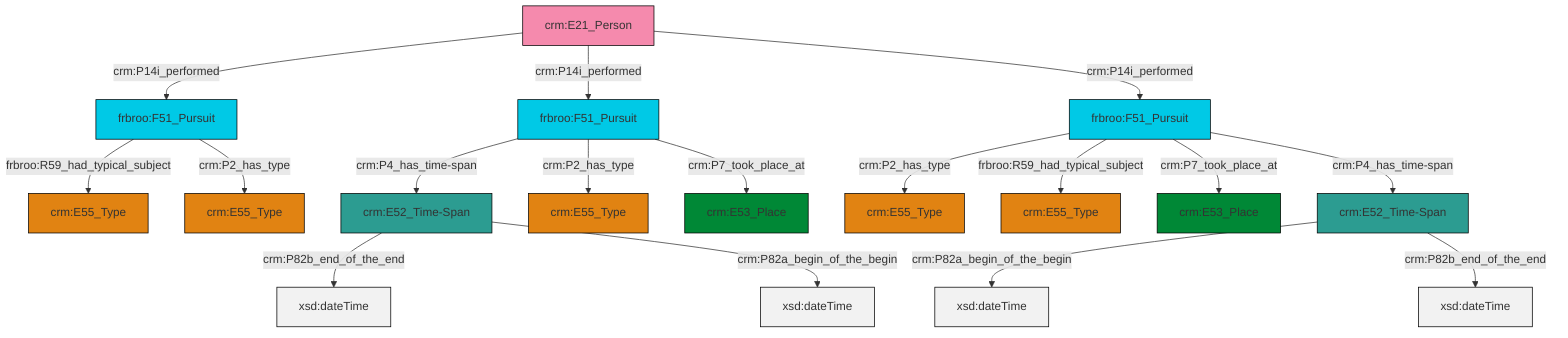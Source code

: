 graph TD
classDef Literal fill:#f2f2f2,stroke:#000000;
classDef CRM_Entity fill:#FFFFFF,stroke:#000000;
classDef Temporal_Entity fill:#00C9E6, stroke:#000000;
classDef Type fill:#E18312, stroke:#000000;
classDef Time-Span fill:#2C9C91, stroke:#000000;
classDef Appellation fill:#FFEB7F, stroke:#000000;
classDef Place fill:#008836, stroke:#000000;
classDef Persistent_Item fill:#B266B2, stroke:#000000;
classDef Conceptual_Object fill:#FFD700, stroke:#000000;
classDef Physical_Thing fill:#D2B48C, stroke:#000000;
classDef Actor fill:#f58aad, stroke:#000000;
classDef PC_Classes fill:#4ce600, stroke:#000000;
classDef Multi fill:#cccccc,stroke:#000000;

2["crm:E52_Time-Span"]:::Time-Span -->|crm:P82a_begin_of_the_begin| 3[xsd:dateTime]:::Literal
2["crm:E52_Time-Span"]:::Time-Span -->|crm:P82b_end_of_the_end| 8[xsd:dateTime]:::Literal
9["crm:E52_Time-Span"]:::Time-Span -->|crm:P82b_end_of_the_end| 11[xsd:dateTime]:::Literal
13["frbroo:F51_Pursuit"]:::Temporal_Entity -->|crm:P4_has_time-span| 9["crm:E52_Time-Span"]:::Time-Span
13["frbroo:F51_Pursuit"]:::Temporal_Entity -->|crm:P2_has_type| 16["crm:E55_Type"]:::Type
17["frbroo:F51_Pursuit"]:::Temporal_Entity -->|crm:P2_has_type| 18["crm:E55_Type"]:::Type
6["crm:E21_Person"]:::Actor -->|crm:P14i_performed| 14["frbroo:F51_Pursuit"]:::Temporal_Entity
17["frbroo:F51_Pursuit"]:::Temporal_Entity -->|frbroo:R59_had_typical_subject| 22["crm:E55_Type"]:::Type
6["crm:E21_Person"]:::Actor -->|crm:P14i_performed| 13["frbroo:F51_Pursuit"]:::Temporal_Entity
17["frbroo:F51_Pursuit"]:::Temporal_Entity -->|crm:P7_took_place_at| 25["crm:E53_Place"]:::Place
14["frbroo:F51_Pursuit"]:::Temporal_Entity -->|frbroo:R59_had_typical_subject| 4["crm:E55_Type"]:::Type
14["frbroo:F51_Pursuit"]:::Temporal_Entity -->|crm:P2_has_type| 0["crm:E55_Type"]:::Type
13["frbroo:F51_Pursuit"]:::Temporal_Entity -->|crm:P7_took_place_at| 26["crm:E53_Place"]:::Place
6["crm:E21_Person"]:::Actor -->|crm:P14i_performed| 17["frbroo:F51_Pursuit"]:::Temporal_Entity
17["frbroo:F51_Pursuit"]:::Temporal_Entity -->|crm:P4_has_time-span| 2["crm:E52_Time-Span"]:::Time-Span
9["crm:E52_Time-Span"]:::Time-Span -->|crm:P82a_begin_of_the_begin| 32[xsd:dateTime]:::Literal